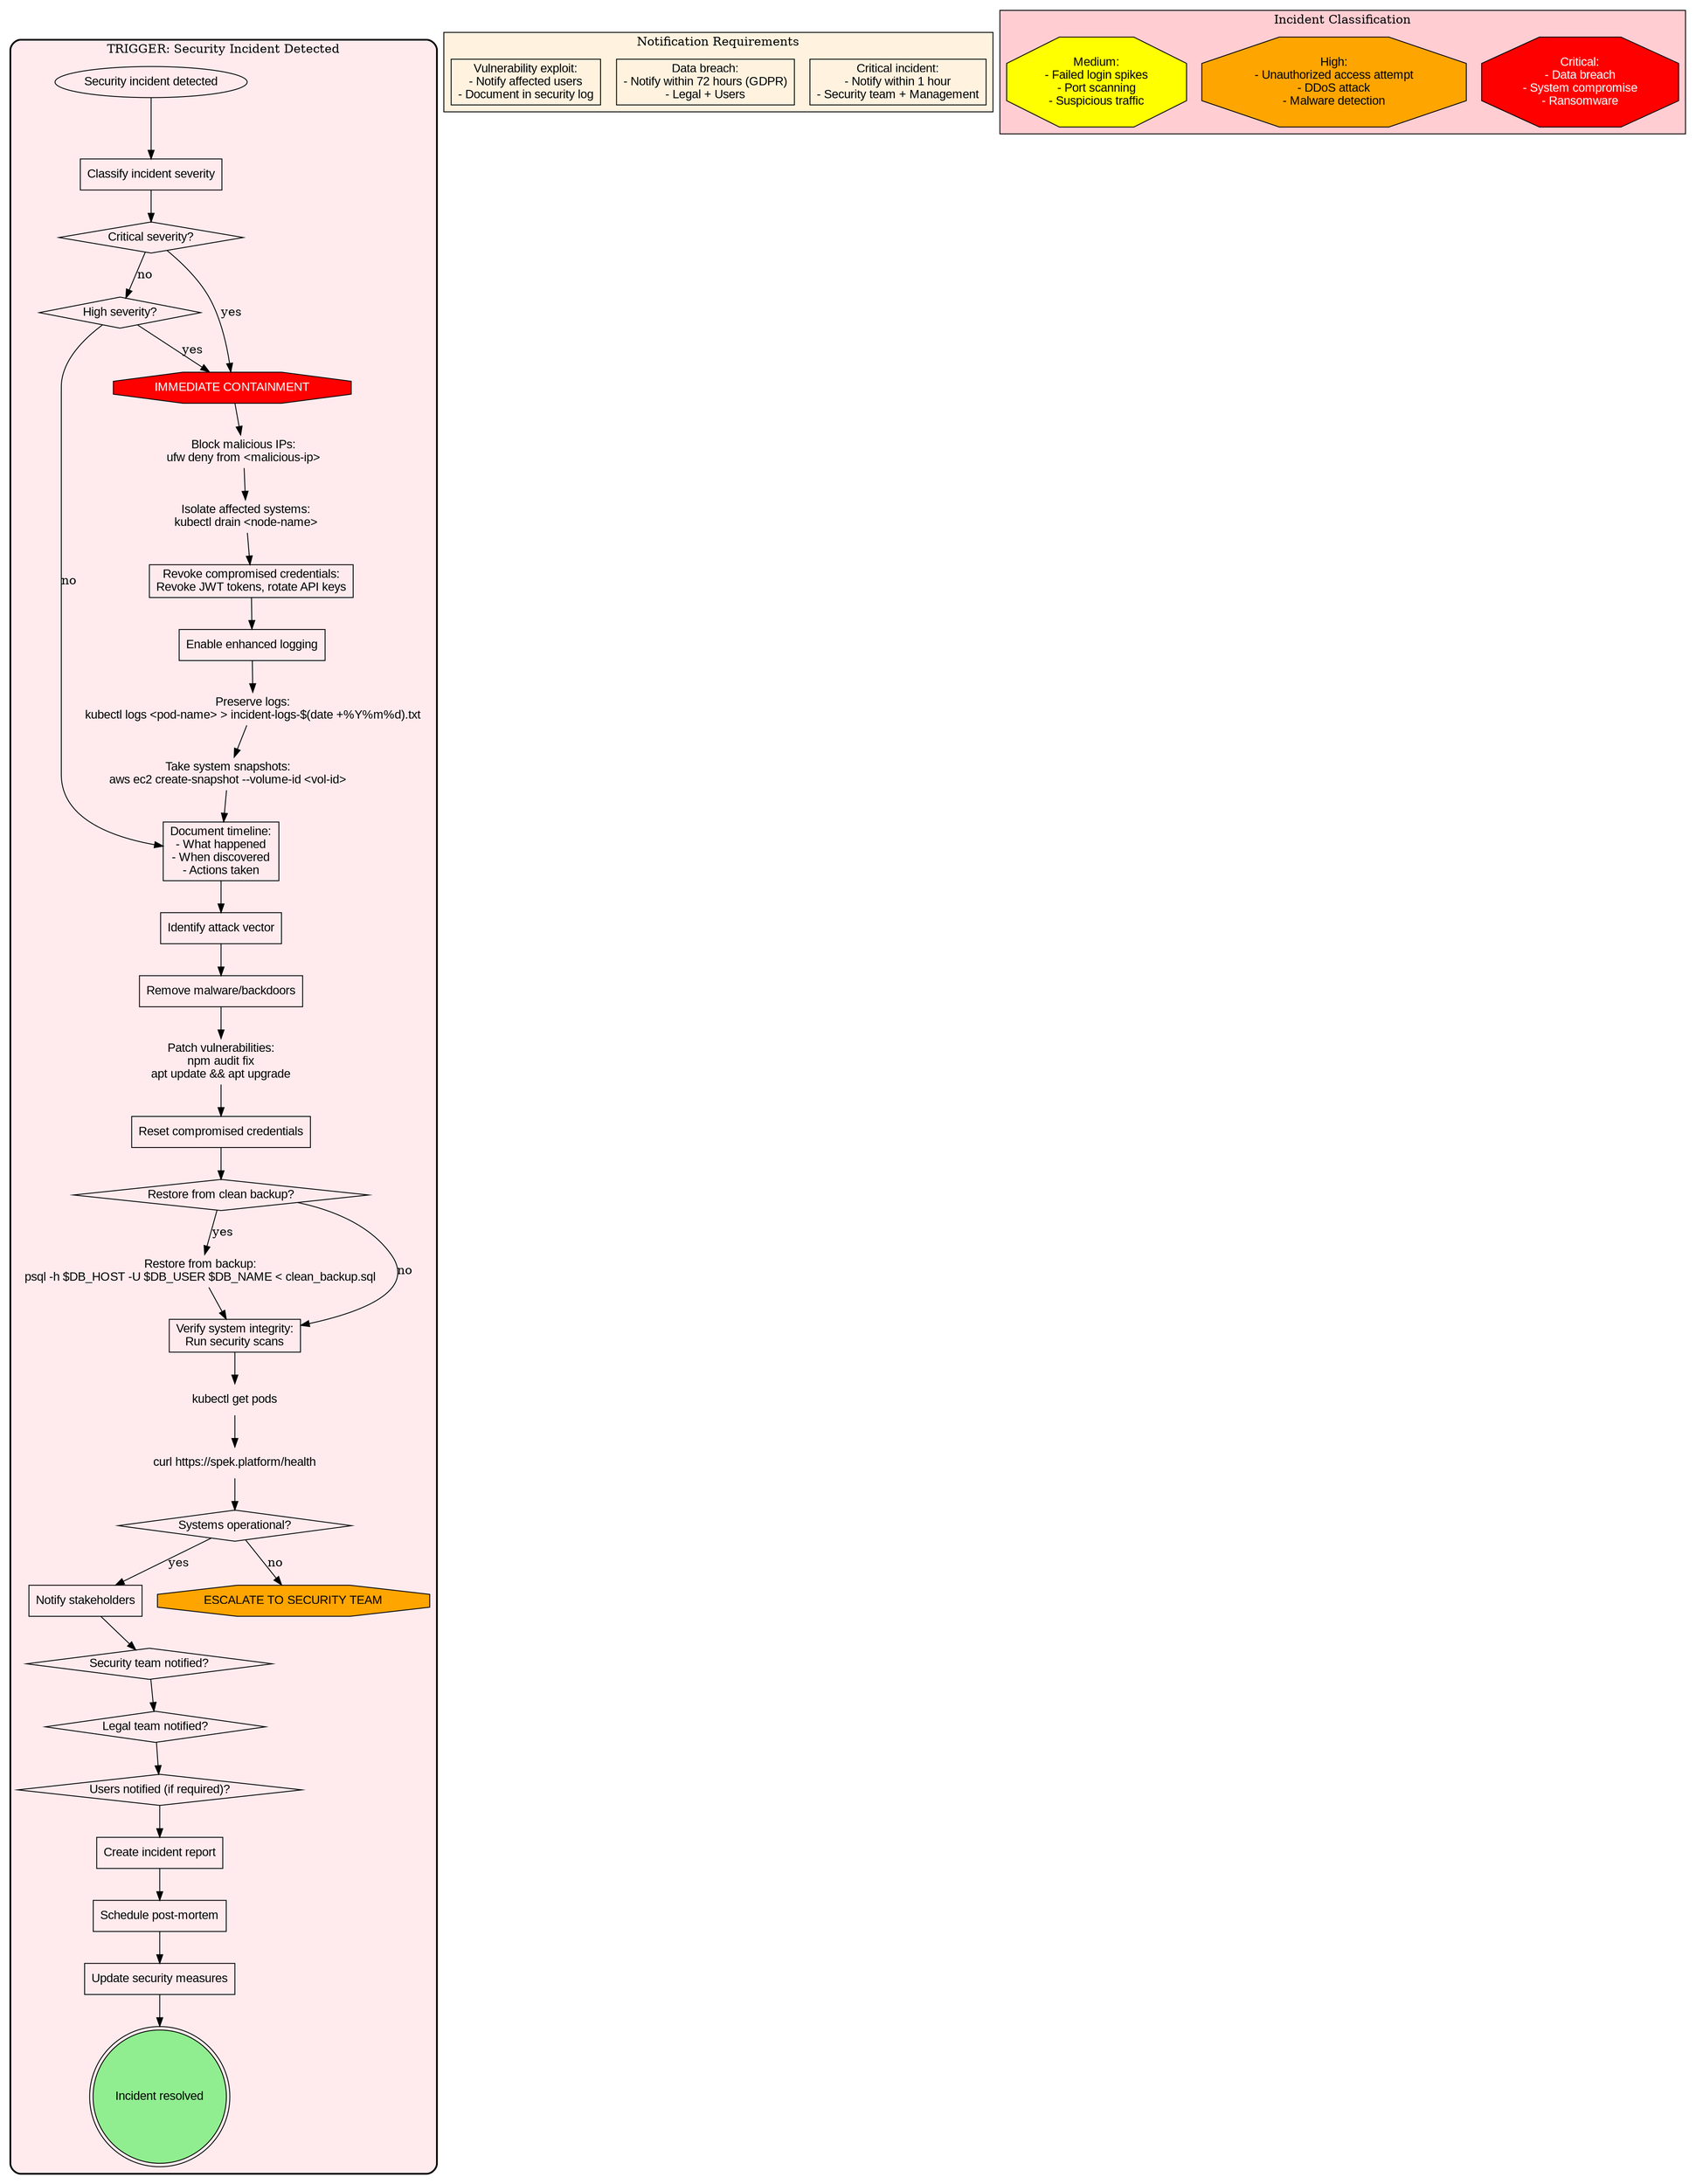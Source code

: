digraph INCIDENT_RESPONSE {
    // TRIGGER: Security incident detected
    // USE WHEN:
    //   - Unauthorized access detected
    //   - Data breach suspected
    //   - Security vulnerability exploited
    //   - Unusual traffic patterns
    //   - Failed login threshold exceeded

    rankdir=TB;
    node [fontname="Arial"];

    subgraph cluster_incident_response {
        label="TRIGGER: Security Incident Detected";
        style="rounded,bold";
        bgcolor="#ffebee";

        // Entry
        "Security incident detected" [shape=ellipse];

        // Phase 1: Detection & Classification
        "Classify incident severity" [shape=box];
        "Critical severity?" [shape=diamond];
        "High severity?" [shape=diamond];

        // Phase 2: Immediate Containment (Critical/High)
        "IMMEDIATE CONTAINMENT" [shape=octagon, style=filled, fillcolor=red, fontcolor=white];

        // Containment actions
        "Block malicious IPs:\nufw deny from <malicious-ip>" [shape=plaintext];
        "Isolate affected systems:\nkubectl drain <node-name>" [shape=plaintext];
        "Revoke compromised credentials:\nRevoke JWT tokens, rotate API keys" [shape=box];
        "Enable enhanced logging" [shape=box];

        // Phase 3: Evidence Collection
        "Preserve logs:\nkubectl logs <pod-name> > incident-logs-$(date +%Y%m%d).txt" [shape=plaintext];
        "Take system snapshots:\naws ec2 create-snapshot --volume-id <vol-id>" [shape=plaintext];
        "Document timeline:\n- What happened\n- When discovered\n- Actions taken" [shape=box];

        // Phase 4: Eradication
        "Identify attack vector" [shape=box];
        "Remove malware/backdoors" [shape=box];
        "Patch vulnerabilities:\nnpm audit fix\napt update && apt upgrade" [shape=plaintext];
        "Reset compromised credentials" [shape=box];

        // Phase 5: Recovery
        "Restore from clean backup?" [shape=diamond];
        "Restore from backup:\npsql -h $DB_HOST -U $DB_USER $DB_NAME < clean_backup.sql" [shape=plaintext];
        "Verify system integrity:\nRun security scans" [shape=box];
        "kubectl get pods" [shape=plaintext];
        "curl https://spek.platform/health" [shape=plaintext];
        "Systems operational?" [shape=diamond];

        // Phase 6: Notification
        "Notify stakeholders" [shape=box];
        "Security team notified?" [shape=diamond];
        "Legal team notified?" [shape=diamond];
        "Users notified (if required)?" [shape=diamond];

        // Phase 7: Post-Incident
        "Create incident report" [shape=box];
        "Schedule post-mortem" [shape=box];
        "Update security measures" [shape=box];

        "Incident resolved" [shape=doublecircle, style=filled, fillcolor=lightgreen];
        "ESCALATE TO SECURITY TEAM" [shape=octagon, style=filled, fillcolor=orange];

        // Flow
        "Security incident detected" -> "Classify incident severity";
        "Classify incident severity" -> "Critical severity?";

        "Critical severity?" -> "IMMEDIATE CONTAINMENT" [label="yes"];
        "Critical severity?" -> "High severity?" [label="no"];

        "High severity?" -> "IMMEDIATE CONTAINMENT" [label="yes"];
        "High severity?" -> "Document timeline:\n- What happened\n- When discovered\n- Actions taken" [label="no"];

        // Containment flow
        "IMMEDIATE CONTAINMENT" -> "Block malicious IPs:\nufw deny from <malicious-ip>";
        "Block malicious IPs:\nufw deny from <malicious-ip>" -> "Isolate affected systems:\nkubectl drain <node-name>";
        "Isolate affected systems:\nkubectl drain <node-name>" -> "Revoke compromised credentials:\nRevoke JWT tokens, rotate API keys";
        "Revoke compromised credentials:\nRevoke JWT tokens, rotate API keys" -> "Enable enhanced logging";
        "Enable enhanced logging" -> "Preserve logs:\nkubectl logs <pod-name> > incident-logs-$(date +%Y%m%d).txt";

        // Evidence collection
        "Preserve logs:\nkubectl logs <pod-name> > incident-logs-$(date +%Y%m%d).txt" -> "Take system snapshots:\naws ec2 create-snapshot --volume-id <vol-id>";
        "Take system snapshots:\naws ec2 create-snapshot --volume-id <vol-id>" -> "Document timeline:\n- What happened\n- When discovered\n- Actions taken";

        // Eradication
        "Document timeline:\n- What happened\n- When discovered\n- Actions taken" -> "Identify attack vector";
        "Identify attack vector" -> "Remove malware/backdoors";
        "Remove malware/backdoors" -> "Patch vulnerabilities:\nnpm audit fix\napt update && apt upgrade";
        "Patch vulnerabilities:\nnpm audit fix\napt update && apt upgrade" -> "Reset compromised credentials";

        // Recovery
        "Reset compromised credentials" -> "Restore from clean backup?";
        "Restore from clean backup?" -> "Restore from backup:\npsql -h $DB_HOST -U $DB_USER $DB_NAME < clean_backup.sql" [label="yes"];
        "Restore from clean backup?" -> "Verify system integrity:\nRun security scans" [label="no"];
        "Restore from backup:\npsql -h $DB_HOST -U $DB_USER $DB_NAME < clean_backup.sql" -> "Verify system integrity:\nRun security scans";

        "Verify system integrity:\nRun security scans" -> "kubectl get pods";
        "kubectl get pods" -> "curl https://spek.platform/health";
        "curl https://spek.platform/health" -> "Systems operational?";
        "Systems operational?" -> "Notify stakeholders" [label="yes"];
        "Systems operational?" -> "ESCALATE TO SECURITY TEAM" [label="no"];

        // Notification
        "Notify stakeholders" -> "Security team notified?";
        "Security team notified?" -> "Legal team notified?";
        "Legal team notified?" -> "Users notified (if required)?";

        // Post-incident
        "Users notified (if required)?" -> "Create incident report";
        "Create incident report" -> "Schedule post-mortem";
        "Schedule post-mortem" -> "Update security measures";
        "Update security measures" -> "Incident resolved";
    }

    // Notification requirements
    subgraph cluster_notification {
        label="Notification Requirements";
        bgcolor="#fff3e0";

        "Critical incident:\n- Notify within 1 hour\n- Security team + Management" [shape=box];
        "Data breach:\n- Notify within 72 hours (GDPR)\n- Legal + Users" [shape=box];
        "Vulnerability exploit:\n- Notify affected users\n- Document in security log" [shape=box];
    }

    // Incident types
    subgraph cluster_incident_types {
        label="Incident Classification";
        bgcolor="#ffcdd2";

        "Critical:\n- Data breach\n- System compromise\n- Ransomware" [shape=octagon, style=filled, fillcolor=red, fontcolor=white];
        "High:\n- Unauthorized access attempt\n- DDoS attack\n- Malware detection" [shape=octagon, style=filled, fillcolor=orange];
        "Medium:\n- Failed login spikes\n- Port scanning\n- Suspicious traffic" [shape=octagon, style=filled, fillcolor=yellow];
    }
}
